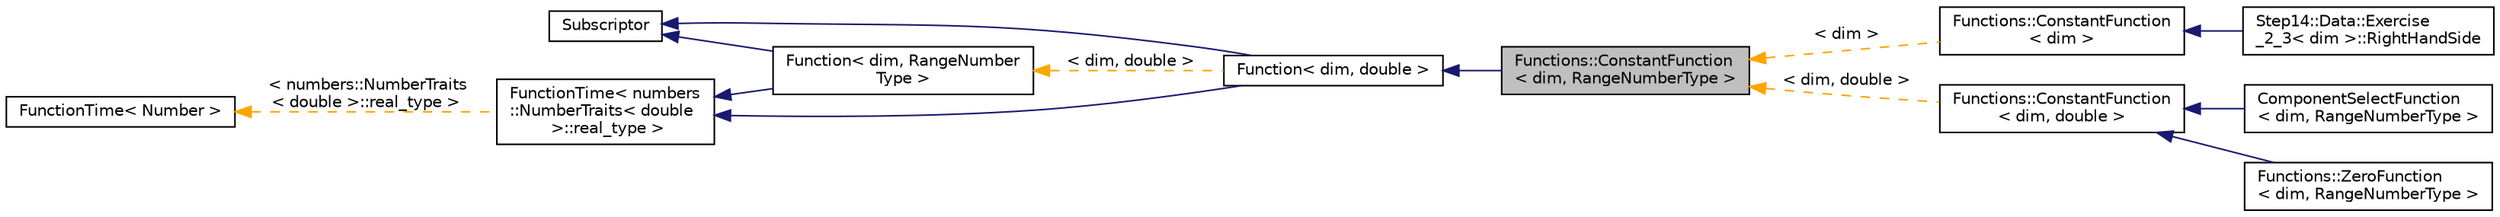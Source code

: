 digraph "Functions::ConstantFunction&lt; dim, RangeNumberType &gt;"
{
 // LATEX_PDF_SIZE
  edge [fontname="Helvetica",fontsize="10",labelfontname="Helvetica",labelfontsize="10"];
  node [fontname="Helvetica",fontsize="10",shape=record];
  rankdir="LR";
  Node1 [label="Functions::ConstantFunction\l\< dim, RangeNumberType \>",height=0.2,width=0.4,color="black", fillcolor="grey75", style="filled", fontcolor="black",tooltip=" "];
  Node2 -> Node1 [dir="back",color="midnightblue",fontsize="10",style="solid",fontname="Helvetica"];
  Node2 [label="Function\< dim, double \>",height=0.2,width=0.4,color="black", fillcolor="white", style="filled",URL="$classFunction.html",tooltip=" "];
  Node3 -> Node2 [dir="back",color="midnightblue",fontsize="10",style="solid",fontname="Helvetica"];
  Node3 [label="FunctionTime\< numbers\l::NumberTraits\< double\l \>::real_type \>",height=0.2,width=0.4,color="black", fillcolor="white", style="filled",URL="$classFunctionTime.html",tooltip=" "];
  Node4 -> Node3 [dir="back",color="orange",fontsize="10",style="dashed",label=" \< numbers::NumberTraits\l\< double \>::real_type \>" ,fontname="Helvetica"];
  Node4 [label="FunctionTime\< Number \>",height=0.2,width=0.4,color="black", fillcolor="white", style="filled",URL="$classFunctionTime.html",tooltip=" "];
  Node5 -> Node2 [dir="back",color="midnightblue",fontsize="10",style="solid",fontname="Helvetica"];
  Node5 [label="Subscriptor",height=0.2,width=0.4,color="black", fillcolor="white", style="filled",URL="$classSubscriptor.html",tooltip=" "];
  Node6 -> Node2 [dir="back",color="orange",fontsize="10",style="dashed",label=" \< dim, double \>" ,fontname="Helvetica"];
  Node6 [label="Function\< dim, RangeNumber\lType \>",height=0.2,width=0.4,color="black", fillcolor="white", style="filled",URL="$classFunction.html",tooltip=" "];
  Node3 -> Node6 [dir="back",color="midnightblue",fontsize="10",style="solid",fontname="Helvetica"];
  Node5 -> Node6 [dir="back",color="midnightblue",fontsize="10",style="solid",fontname="Helvetica"];
  Node1 -> Node7 [dir="back",color="orange",fontsize="10",style="dashed",label=" \< dim \>" ,fontname="Helvetica"];
  Node7 [label="Functions::ConstantFunction\l\< dim \>",height=0.2,width=0.4,color="black", fillcolor="white", style="filled",URL="$classFunctions_1_1ConstantFunction.html",tooltip=" "];
  Node7 -> Node8 [dir="back",color="midnightblue",fontsize="10",style="solid",fontname="Helvetica"];
  Node8 [label="Step14::Data::Exercise\l_2_3\< dim \>::RightHandSide",height=0.2,width=0.4,color="black", fillcolor="white", style="filled",URL="$classStep14_1_1Data_1_1Exercise__2__3_1_1RightHandSide.html",tooltip=" "];
  Node1 -> Node9 [dir="back",color="orange",fontsize="10",style="dashed",label=" \< dim, double \>" ,fontname="Helvetica"];
  Node9 [label="Functions::ConstantFunction\l\< dim, double \>",height=0.2,width=0.4,color="black", fillcolor="white", style="filled",URL="$classFunctions_1_1ConstantFunction.html",tooltip=" "];
  Node9 -> Node10 [dir="back",color="midnightblue",fontsize="10",style="solid",fontname="Helvetica"];
  Node10 [label="ComponentSelectFunction\l\< dim, RangeNumberType \>",height=0.2,width=0.4,color="black", fillcolor="white", style="filled",URL="$classComponentSelectFunction.html",tooltip=" "];
  Node9 -> Node11 [dir="back",color="midnightblue",fontsize="10",style="solid",fontname="Helvetica"];
  Node11 [label="Functions::ZeroFunction\l\< dim, RangeNumberType \>",height=0.2,width=0.4,color="black", fillcolor="white", style="filled",URL="$classFunctions_1_1ZeroFunction.html",tooltip=" "];
}
